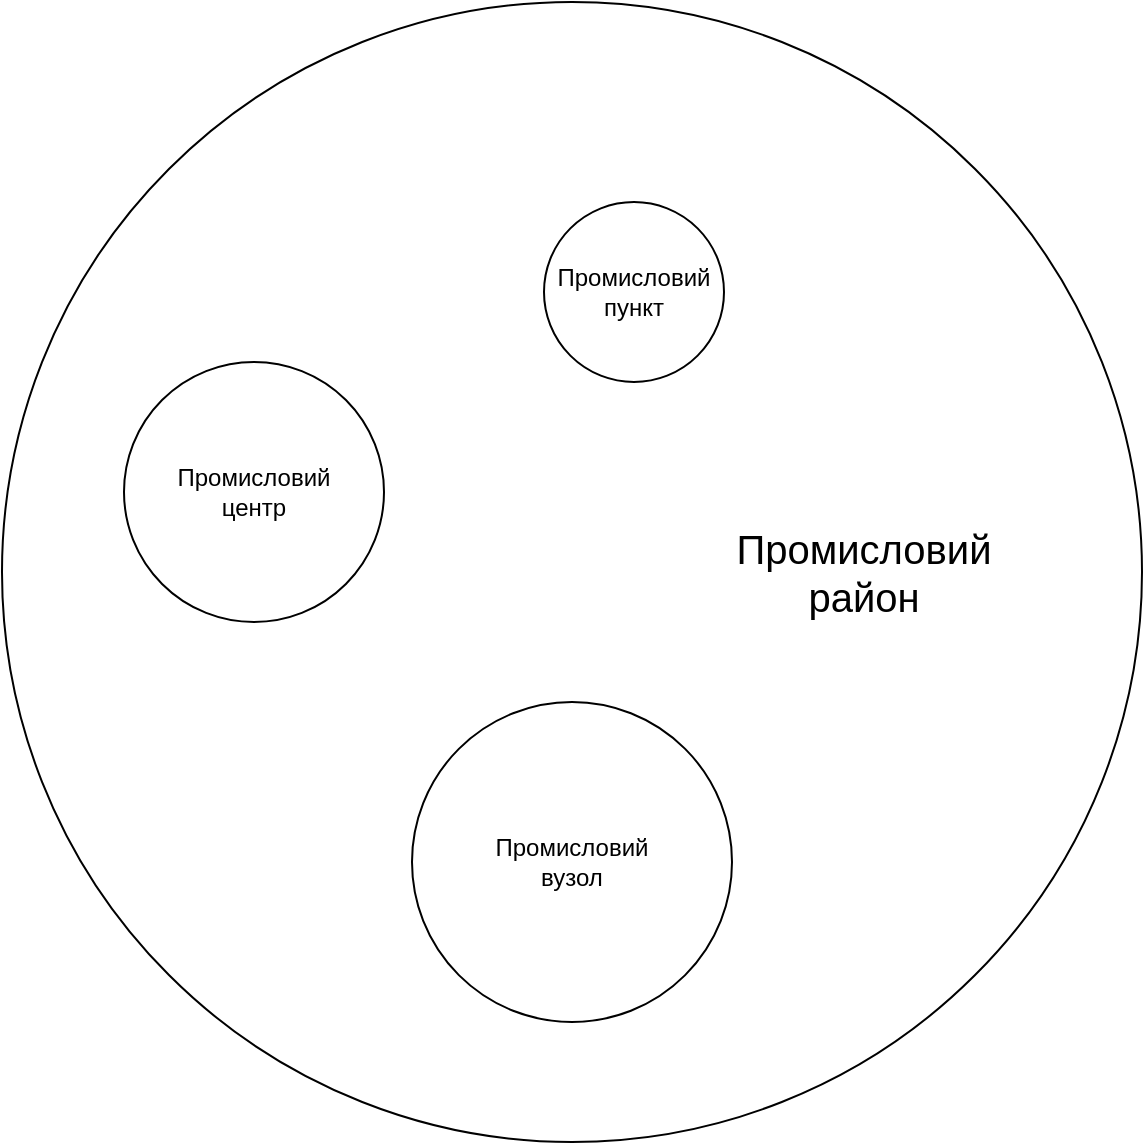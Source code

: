 <mxfile version="21.0.6" type="github">
  <diagram name="Сторінка-1" id="5EotzzUDCrl9Juo6ess_">
    <mxGraphModel dx="1909" dy="1056" grid="1" gridSize="10" guides="1" tooltips="1" connect="1" arrows="1" fold="1" page="1" pageScale="1" pageWidth="827" pageHeight="1169" math="0" shadow="0">
      <root>
        <mxCell id="0" />
        <mxCell id="1" parent="0" />
        <mxCell id="lBbLSLFAb5su9wy5Ds7A-3" value="" style="ellipse;whiteSpace=wrap;html=1;aspect=fixed;" vertex="1" parent="1">
          <mxGeometry x="129" y="190" width="570" height="570" as="geometry" />
        </mxCell>
        <mxCell id="lBbLSLFAb5su9wy5Ds7A-6" value="" style="group" vertex="1" connectable="0" parent="1">
          <mxGeometry x="334" y="540" width="160" height="160" as="geometry" />
        </mxCell>
        <mxCell id="lBbLSLFAb5su9wy5Ds7A-4" value="" style="ellipse;whiteSpace=wrap;html=1;aspect=fixed;" vertex="1" parent="lBbLSLFAb5su9wy5Ds7A-6">
          <mxGeometry width="160" height="160" as="geometry" />
        </mxCell>
        <mxCell id="lBbLSLFAb5su9wy5Ds7A-5" value="Промисловий вузол" style="text;html=1;strokeColor=none;fillColor=none;align=center;verticalAlign=middle;whiteSpace=wrap;rounded=0;" vertex="1" parent="lBbLSLFAb5su9wy5Ds7A-6">
          <mxGeometry x="50" y="65" width="60" height="30" as="geometry" />
        </mxCell>
        <mxCell id="lBbLSLFAb5su9wy5Ds7A-7" value="" style="group" vertex="1" connectable="0" parent="1">
          <mxGeometry x="190" y="370" width="160" height="160" as="geometry" />
        </mxCell>
        <mxCell id="lBbLSLFAb5su9wy5Ds7A-8" value="" style="ellipse;whiteSpace=wrap;html=1;aspect=fixed;" vertex="1" parent="lBbLSLFAb5su9wy5Ds7A-7">
          <mxGeometry width="130" height="130" as="geometry" />
        </mxCell>
        <mxCell id="lBbLSLFAb5su9wy5Ds7A-9" value="Промисловий центр&lt;br&gt;" style="text;html=1;strokeColor=none;fillColor=none;align=center;verticalAlign=middle;whiteSpace=wrap;rounded=0;" vertex="1" parent="lBbLSLFAb5su9wy5Ds7A-7">
          <mxGeometry x="35" y="50" width="60" height="30" as="geometry" />
        </mxCell>
        <mxCell id="lBbLSLFAb5su9wy5Ds7A-10" value="" style="group" vertex="1" connectable="0" parent="1">
          <mxGeometry x="400" y="290" width="160" height="160" as="geometry" />
        </mxCell>
        <mxCell id="lBbLSLFAb5su9wy5Ds7A-11" value="" style="ellipse;whiteSpace=wrap;html=1;aspect=fixed;" vertex="1" parent="lBbLSLFAb5su9wy5Ds7A-10">
          <mxGeometry width="90" height="90" as="geometry" />
        </mxCell>
        <mxCell id="lBbLSLFAb5su9wy5Ds7A-12" value="Промисловий пункт" style="text;html=1;strokeColor=none;fillColor=none;align=center;verticalAlign=middle;whiteSpace=wrap;rounded=0;" vertex="1" parent="lBbLSLFAb5su9wy5Ds7A-10">
          <mxGeometry x="15" y="30" width="60" height="30" as="geometry" />
        </mxCell>
        <mxCell id="lBbLSLFAb5su9wy5Ds7A-13" value="Промисловий район" style="text;html=1;strokeColor=none;fillColor=none;align=center;verticalAlign=middle;whiteSpace=wrap;rounded=0;fontSize=20;" vertex="1" parent="1">
          <mxGeometry x="530" y="460" width="60" height="30" as="geometry" />
        </mxCell>
      </root>
    </mxGraphModel>
  </diagram>
</mxfile>
